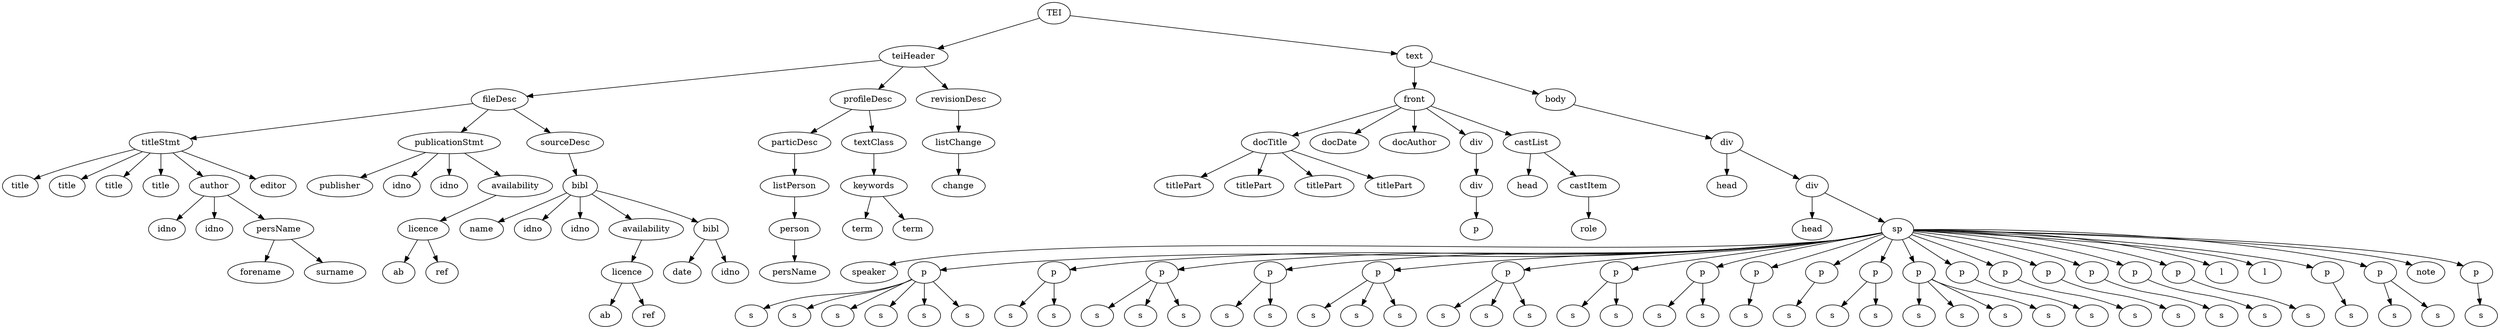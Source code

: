 digraph Tree {
	"t0" [label = "TEI"];
	"t1" [label = "teiHeader"];
	"t2" [label = "fileDesc"];
	"t3" [label = "titleStmt"];
	"t4" [label = "title"];
	"t5" [label = "title"];
	"t6" [label = "title"];
	"t7" [label = "title"];
	"t8" [label = "author"];
	"t9" [label = "idno"];
	"t10" [label = "idno"];
	"t11" [label = "persName"];
	"t12" [label = "forename"];
	"t13" [label = "surname"];
	"t14" [label = "editor"];
	"t15" [label = "publicationStmt"];
	"t16" [label = "publisher"];
	"t17" [label = "idno"];
	"t18" [label = "idno"];
	"t19" [label = "availability"];
	"t20" [label = "licence"];
	"t21" [label = "ab"];
	"t22" [label = "ref"];
	"t23" [label = "sourceDesc"];
	"t24" [label = "bibl"];
	"t25" [label = "name"];
	"t26" [label = "idno"];
	"t27" [label = "idno"];
	"t28" [label = "availability"];
	"t29" [label = "licence"];
	"t30" [label = "ab"];
	"t31" [label = "ref"];
	"t32" [label = "bibl"];
	"t33" [label = "date"];
	"t34" [label = "idno"];
	"t35" [label = "profileDesc"];
	"t36" [label = "particDesc"];
	"t37" [label = "listPerson"];
	"t38" [label = "person"];
	"t39" [label = "persName"];
	"t40" [label = "textClass"];
	"t41" [label = "keywords"];
	"t42" [label = "term"];
	"t43" [label = "term"];
	"t44" [label = "revisionDesc"];
	"t45" [label = "listChange"];
	"t46" [label = "change"];
	"t47" [label = "text"];
	"t48" [label = "front"];
	"t49" [label = "docTitle"];
	"t50" [label = "titlePart"];
	"t51" [label = "titlePart"];
	"t52" [label = "titlePart"];
	"t53" [label = "titlePart"];
	"t54" [label = "docDate"];
	"t55" [label = "docAuthor"];
	"t56" [label = "div"];
	"t57" [label = "div"];
	"t58" [label = "p"];
	"t59" [label = "castList"];
	"t60" [label = "head"];
	"t61" [label = "castItem"];
	"t62" [label = "role"];
	"t63" [label = "body"];
	"t64" [label = "div"];
	"t65" [label = "head"];
	"t66" [label = "div"];
	"t67" [label = "head"];
	"t68" [label = "sp"];
	"t69" [label = "speaker"];
	"t70" [label = "p"];
	"t71" [label = "s"];
	"t72" [label = "s"];
	"t73" [label = "s"];
	"t74" [label = "s"];
	"t75" [label = "s"];
	"t76" [label = "s"];
	"t77" [label = "p"];
	"t78" [label = "s"];
	"t79" [label = "s"];
	"t80" [label = "p"];
	"t81" [label = "s"];
	"t82" [label = "s"];
	"t83" [label = "s"];
	"t84" [label = "p"];
	"t85" [label = "s"];
	"t86" [label = "s"];
	"t87" [label = "p"];
	"t88" [label = "s"];
	"t89" [label = "s"];
	"t90" [label = "s"];
	"t91" [label = "p"];
	"t92" [label = "s"];
	"t93" [label = "s"];
	"t94" [label = "s"];
	"t95" [label = "p"];
	"t96" [label = "s"];
	"t97" [label = "s"];
	"t98" [label = "p"];
	"t99" [label = "s"];
	"t100" [label = "s"];
	"t101" [label = "p"];
	"t102" [label = "s"];
	"t103" [label = "p"];
	"t104" [label = "s"];
	"t105" [label = "p"];
	"t106" [label = "s"];
	"t107" [label = "s"];
	"t108" [label = "p"];
	"t109" [label = "s"];
	"t110" [label = "s"];
	"t111" [label = "s"];
	"t112" [label = "s"];
	"t113" [label = "p"];
	"t114" [label = "s"];
	"t115" [label = "p"];
	"t116" [label = "s"];
	"t117" [label = "p"];
	"t118" [label = "s"];
	"t119" [label = "p"];
	"t120" [label = "s"];
	"t121" [label = "p"];
	"t122" [label = "s"];
	"t123" [label = "p"];
	"t124" [label = "s"];
	"t125" [label = "l"];
	"t126" [label = "l"];
	"t127" [label = "p"];
	"t128" [label = "s"];
	"t129" [label = "p"];
	"t130" [label = "s"];
	"t131" [label = "s"];
	"t132" [label = "note"];
	"t133" [label = "p"];
	"t134" [label = "s"];
	"t0" -> "t1";
	"t1" -> "t2";
	"t2" -> "t3";
	"t3" -> "t4";
	"t3" -> "t5";
	"t3" -> "t6";
	"t3" -> "t7";
	"t3" -> "t8";
	"t8" -> "t9";
	"t8" -> "t10";
	"t8" -> "t11";
	"t11" -> "t12";
	"t11" -> "t13";
	"t3" -> "t14";
	"t2" -> "t15";
	"t15" -> "t16";
	"t15" -> "t17";
	"t15" -> "t18";
	"t15" -> "t19";
	"t19" -> "t20";
	"t20" -> "t21";
	"t20" -> "t22";
	"t2" -> "t23";
	"t23" -> "t24";
	"t24" -> "t25";
	"t24" -> "t26";
	"t24" -> "t27";
	"t24" -> "t28";
	"t28" -> "t29";
	"t29" -> "t30";
	"t29" -> "t31";
	"t24" -> "t32";
	"t32" -> "t33";
	"t32" -> "t34";
	"t1" -> "t35";
	"t35" -> "t36";
	"t36" -> "t37";
	"t37" -> "t38";
	"t38" -> "t39";
	"t35" -> "t40";
	"t40" -> "t41";
	"t41" -> "t42";
	"t41" -> "t43";
	"t1" -> "t44";
	"t44" -> "t45";
	"t45" -> "t46";
	"t0" -> "t47";
	"t47" -> "t48";
	"t48" -> "t49";
	"t49" -> "t50";
	"t49" -> "t51";
	"t49" -> "t52";
	"t49" -> "t53";
	"t48" -> "t54";
	"t48" -> "t55";
	"t48" -> "t56";
	"t56" -> "t57";
	"t57" -> "t58";
	"t48" -> "t59";
	"t59" -> "t60";
	"t59" -> "t61";
	"t61" -> "t62";
	"t47" -> "t63";
	"t63" -> "t64";
	"t64" -> "t65";
	"t64" -> "t66";
	"t66" -> "t67";
	"t66" -> "t68";
	"t68" -> "t69";
	"t68" -> "t70";
	"t70" -> "t71";
	"t70" -> "t72";
	"t70" -> "t73";
	"t70" -> "t74";
	"t70" -> "t75";
	"t70" -> "t76";
	"t68" -> "t77";
	"t77" -> "t78";
	"t77" -> "t79";
	"t68" -> "t80";
	"t80" -> "t81";
	"t80" -> "t82";
	"t80" -> "t83";
	"t68" -> "t84";
	"t84" -> "t85";
	"t84" -> "t86";
	"t68" -> "t87";
	"t87" -> "t88";
	"t87" -> "t89";
	"t87" -> "t90";
	"t68" -> "t91";
	"t91" -> "t92";
	"t91" -> "t93";
	"t91" -> "t94";
	"t68" -> "t95";
	"t95" -> "t96";
	"t95" -> "t97";
	"t68" -> "t98";
	"t98" -> "t99";
	"t98" -> "t100";
	"t68" -> "t101";
	"t101" -> "t102";
	"t68" -> "t103";
	"t103" -> "t104";
	"t68" -> "t105";
	"t105" -> "t106";
	"t105" -> "t107";
	"t68" -> "t108";
	"t108" -> "t109";
	"t108" -> "t110";
	"t108" -> "t111";
	"t108" -> "t112";
	"t68" -> "t113";
	"t113" -> "t114";
	"t68" -> "t115";
	"t115" -> "t116";
	"t68" -> "t117";
	"t117" -> "t118";
	"t68" -> "t119";
	"t119" -> "t120";
	"t68" -> "t121";
	"t121" -> "t122";
	"t68" -> "t123";
	"t123" -> "t124";
	"t68" -> "t125";
	"t68" -> "t126";
	"t68" -> "t127";
	"t127" -> "t128";
	"t68" -> "t129";
	"t129" -> "t130";
	"t129" -> "t131";
	"t68" -> "t132";
	"t68" -> "t133";
	"t133" -> "t134";
}

